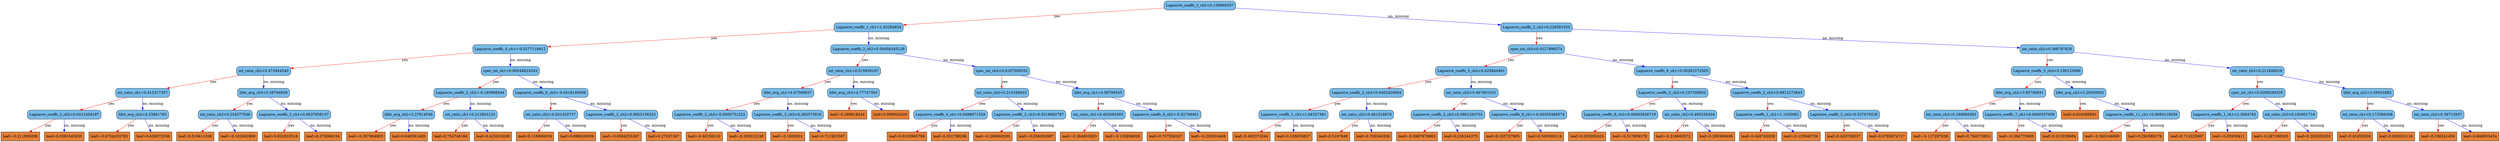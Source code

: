digraph {
	graph [bb="0,0,7937,567",
		rankdir=TB
	];
	node [label="\N"];
	0	[fillcolor="#78bceb",
		height=0.5,
		label="Laguerre_coeffs_2_ch2<0.129869357",
		pos="4499.1,549",
		shape=box,
		style="filled, rounded",
		width=3.1076];
	1	[fillcolor="#78bceb",
		height=0.5,
		label="Laguerre_coeffs_1_ch1<1.03284824",
		pos="3179.1,460.5",
		shape=box,
		style="filled, rounded",
		width=3.0139];
	0 -> 1	[color="#FF0000",
		label=yes,
		lp="3967.1,504.75",
		pos="e,3287.7,468.62 4386.9,540.64 4140.2,524.48 3552.9,485.99 3299.2,469.37"];
	2	[fillcolor="#78bceb",
		height=0.5,
		label="Laguerre_coeffs_2_ch2<0.228581935",
		pos="5195.1,460.5",
		shape=box,
		style="filled, rounded",
		width=3.1076];
	0 -> 2	[color="#0000FF",
		label="no, missing",
		lp="4942,504.75",
		pos="e,5082.8,475.45 4611.3,534.05 4737.3,518.39 4941.2,493.06 5071.6,476.85"];
	3	[fillcolor="#78bceb",
		height=0.5,
		label="Laguerre_coeffs_4_ch1<-0.0277119912",
		pos="1615.1,372",
		shape=box,
		style="filled, rounded",
		width=3.2639];
	1 -> 3	[color="#FF0000",
		label=yes,
		lp="2547.1,416.25",
		pos="e,1732.9,379.51 3070.4,453.49 2790.4,438 2045.6,396.81 1744.3,380.14"];
	4	[fillcolor="#78bceb",
		height=0.5,
		label="Laguerre_coeffs_2_ch2<0.00456345128",
		pos="3179.1,372",
		shape=box,
		style="filled, rounded",
		width=3.2951];
	1 -> 4	[color="#0000FF",
		label="no, missing",
		lp="3211,416.25",
		pos="e,3179.1,390.35 3179.1,442.41 3179.1,430.76 3179.1,415.05 3179.1,401.52"];
	5	[fillcolor="#78bceb",
		height=0.5,
		label="spec_int_ch3<0.0127899274",
		pos="5195.1,372",
		shape=box,
		style="filled, rounded",
		width=2.4097];
	2 -> 5	[color="#FF0000",
		label=yes,
		lp="5204.1,416.25",
		pos="e,5195.1,390.35 5195.1,442.41 5195.1,430.76 5195.1,415.05 5195.1,401.52"];
	6	[fillcolor="#78bceb",
		height=0.5,
		label="int_ratio_ch2<0.366797626",
		pos="6503.1,372",
		shape=box,
		style="filled, rounded",
		width=2.3264];
	2 -> 6	[color="#0000FF",
		label="no, missing",
		lp="5999,416.25",
		pos="e,6419.1,378.55 5307.5,452.07 5560.6,435.33 6171.8,394.91 6407.8,379.3"];
	7	[fillcolor="#78bceb",
		height=0.5,
		label="int_ratio_ch2<0.473944545",
		pos="776.12,283.5",
		shape=box,
		style="filled, rounded",
		width=2.3264];
	3 -> 7	[color="#FF0000",
		label=yes,
		lp="1280.1,327.75",
		pos="e,860.1,293.16 1497.1,358.84 1329.5,341.55 1025.6,310.22 871.39,294.32"];
	8	[fillcolor="#78bceb",
		height=0.5,
		label="spec_int_ch1<0.00544624543",
		pos="1615.1,283.5",
		shape=box,
		style="filled, rounded",
		width=2.5035];
	3 -> 8	[color="#0000FF",
		label="no, missing",
		lp="1647,327.75",
		pos="e,1615.1,301.85 1615.1,353.91 1615.1,342.26 1615.1,326.55 1615.1,313.02"];
	9	[fillcolor="#78bceb",
		height=0.5,
		label="int_ratio_ch2<0.515859187",
		pos="2757.1,283.5",
		shape=box,
		style="filled, rounded",
		width=2.3264];
	4 -> 9	[color="#FF0000",
		label=yes,
		lp="3015.1,327.75",
		pos="e,2841.1,301.7 3094,353.55 3023.9,339.18 2924.6,318.84 2852,303.95"];
	10	[fillcolor="#78bceb",
		height=0.5,
		label="spec_int_ch3<0.0107500032",
		pos="3216.1,283.5",
		shape=box,
		style="filled, rounded",
		width=2.4097];
	4 -> 10	[color="#0000FF",
		label="no, missing",
		lp="3233,327.75",
		pos="e,3208.7,301.85 3186.4,353.91 3191.5,342.02 3198.4,325.91 3204.3,312.2"];
	15	[fillcolor="#78bceb",
		height=0.5,
		label="int_ratio_ch1<0.415317357",
		pos="448.12,195",
		shape=box,
		style="filled, rounded",
		width=2.3264];
	7 -> 15	[color="#FF0000",
		label=yes,
		lp="651.12,239.25",
		pos="e,514.28,213.45 710.14,265.1 656.74,251.02 581.43,231.16 525.25,216.34"];
	16	[fillcolor="#78bceb",
		height=0.5,
		label="lifet_avg_ch3<5.38784838",
		pos="776.12,195",
		shape=box,
		style="filled, rounded",
		width=2.2639];
	7 -> 16	[color="#0000FF",
		label="no, missing",
		lp="808,239.25",
		pos="e,776.12,213.35 776.12,265.41 776.12,253.76 776.12,238.05 776.12,224.52"];
	17	[fillcolor="#78bceb",
		height=0.5,
		label="Laguerre_coeffs_2_ch2<-0.185998544",
		pos="1488.1,195",
		shape=box,
		style="filled, rounded",
		width=3.1701];
	8 -> 17	[color="#FF0000",
		label=yes,
		lp="1572.1,239.25",
		pos="e,1513.5,213.27 1589.7,265.2 1570.5,252.12 1543.9,234.01 1522.8,219.6"];
	18	[fillcolor="#78bceb",
		height=0.5,
		label="Laguerre_coeffs_6_ch3<-0.0418149568",
		pos="1744.1,195",
		shape=box,
		style="filled, rounded",
		width=3.2639];
	8 -> 18	[color="#0000FF",
		label="no, missing",
		lp="1724,239.25",
		pos="e,1718.4,213.27 1640.9,265.2 1660.4,252.12 1687.4,234.01 1708.9,219.6"];
	31	[fillcolor="#78bceb",
		height=0.5,
		label="Laguerre_coeffs_2_ch2<0.0412459187",
		pos="199.12,106.5",
		shape=box,
		style="filled, rounded",
		width=3.2014];
	15 -> 31	[color="#FF0000",
		label=yes,
		lp="355.12,150.75",
		pos="e,249.13,124.87 398.04,176.6 358.19,162.76 302.28,143.34 259.88,128.61"];
	32	[fillcolor="#78bceb",
		height=0.5,
		label="lifet_avg_ch2<4.23891783",
		pos="448.12,106.5",
		shape=box,
		style="filled, rounded",
		width=2.2639];
	15 -> 32	[color="#0000FF",
		label="no, missing",
		lp="480,150.75",
		pos="e,448.12,124.85 448.12,176.91 448.12,165.26 448.12,149.55 448.12,136.02"];
	33	[fillcolor="#78bceb",
		height=0.5,
		label="int_ratio_ch3<0.234377936",
		pos="711.12,106.5",
		shape=box,
		style="filled, rounded",
		width=2.3264];
	16 -> 33	[color="#FF0000",
		label=yes,
		lp="759.12,150.75",
		pos="e,724.16,124.85 763.28,176.91 754.08,164.67 741.52,147.95 731.03,133.99"];
	34	[fillcolor="#78bceb",
		height=0.5,
		label="Laguerre_coeffs_3_ch1<0.0637858137",
		pos="928.12,106.5",
		shape=box,
		style="filled, rounded",
		width=3.2014];
	16 -> 34	[color="#0000FF",
		label="no, missing",
		lp="898,150.75",
		pos="e,897.52,124.91 806.52,176.7 829.85,163.43 862.27,144.98 887.77,130.46"];
	63	[fillcolor="#e48038",
		height=0.5,
		label="leaf=-0.211890206",
		pos="60.125,18",
		shape=box,
		style=filled,
		width=1.6701];
	31 -> 63	[color="#FF0000",
		label=yes,
		lp="151.12,62.25",
		pos="e,87.871,36.267 171.33,88.203 150.12,75.003 120.68,56.683 97.42,42.209"];
	64	[fillcolor="#e48038",
		height=0.5,
		label="leaf=0.0381645635",
		pos="199.12,18",
		shape=box,
		style=filled,
		width=1.7014];
	31 -> 64	[color="#0000FF",
		label="no, missing",
		lp="231,62.25",
		pos="e,199.12,36.35 199.12,88.41 199.12,76.758 199.12,61.047 199.12,47.519"];
	65	[fillcolor="#e48038",
		height=0.5,
		label="leaf=-0.0704103783",
		pos="342.12,18",
		shape=box,
		style=filled,
		width=1.7639];
	32 -> 65	[color="#FF0000",
		label=yes,
		lp="414.12,62.25",
		pos="e,363.28,36.267 426.93,88.203 411.19,75.356 389.5,57.661 372,43.38"];
	66	[fillcolor="#e48038",
		height=0.5,
		label="leaf=0.650072336",
		pos="481.12,18",
		shape=box,
		style=filled,
		width=1.6076];
	32 -> 66	[color="#0000FF",
		label="no, missing",
		lp="500,62.25",
		pos="e,474.51,36.35 454.64,88.41 459.18,76.522 465.33,60.41 470.56,46.702"];
	67	[fillcolor="#e48038",
		height=0.5,
		label="leaf=0.519411206",
		pos="615.12,18",
		shape=box,
		style=filled,
		width=1.6076];
	33 -> 67	[color="#FF0000",
		label=yes,
		lp="681.12,62.25",
		pos="e,634.38,36.35 692.16,88.41 678.05,75.698 658.58,58.157 642.75,43.889"];
	68	[fillcolor="#e48038",
		height=0.5,
		label="leaf=-0.102662869",
		pos="751.12,18",
		shape=box,
		style=filled,
		width=1.6701];
	33 -> 68	[color="#0000FF",
		label="no, missing",
		lp="767,62.25",
		pos="e,743.1,36.35 719.03,88.41 724.53,76.522 731.98,60.41 738.31,46.702"];
	69	[fillcolor="#e48038",
		height=0.5,
		label="leaf=0.822818518",
		pos="887.12,18",
		shape=box,
		style=filled,
		width=1.6076];
	34 -> 69	[color="#FF0000",
		label=yes,
		lp="921.12,62.25",
		pos="e,895.35,36.35 920.02,88.41 914.39,76.522 906.75,60.41 900.26,46.702"];
	70	[fillcolor="#e48038",
		height=0.5,
		label="leaf=0.373068154",
		pos="1021.1,18",
		shape=box,
		style=filled,
		width=1.6076];
	34 -> 70	[color="#0000FF",
		label="no, missing",
		lp="1015,62.25",
		pos="e,1002.5,36.35 946.5,88.41 960.17,75.698 979.03,58.157 994.37,43.889"];
	35	[fillcolor="#78bceb",
		height=0.5,
		label="lifet_avg_ch2<5.27614546",
		pos="1293.1,106.5",
		shape=box,
		style="filled, rounded",
		width=2.2639];
	17 -> 35	[color="#FF0000",
		label=yes,
		lp="1417.1,150.75",
		pos="e,1332.4,124.91 1449.1,176.7 1418.5,163.13 1375.8,144.16 1342.7,129.51"];
	36	[fillcolor="#78bceb",
		height=0.5,
		label="int_ratio_ch1<0.212803125",
		pos="1488.1,106.5",
		shape=box,
		style="filled, rounded",
		width=2.3264];
	17 -> 36	[color="#0000FF",
		label="no, missing",
		lp="1520,150.75",
		pos="e,1488.1,124.85 1488.1,176.91 1488.1,165.26 1488.1,149.55 1488.1,136.02"];
	37	[fillcolor="#78bceb",
		height=0.5,
		label="int_ratio_ch2<0.501429737",
		pos="1744.1,106.5",
		shape=box,
		style="filled, rounded",
		width=2.3264];
	18 -> 37	[color="#FF0000",
		label=yes,
		lp="1753.1,150.75",
		pos="e,1744.1,124.85 1744.1,176.91 1744.1,165.26 1744.1,149.55 1744.1,136.02"];
	38	[fillcolor="#78bceb",
		height=0.5,
		label="Laguerre_coeffs_2_ch2<0.0653136522",
		pos="1968.1,106.5",
		shape=box,
		style="filled, rounded",
		width=3.2014];
	18 -> 38	[color="#0000FF",
		label="no, missing",
		lp="1909,150.75",
		pos="e,1923.1,124.87 1789.2,176.6 1824.8,162.85 1874.7,143.58 1912.7,128.89"];
	71	[fillcolor="#e48038",
		height=0.5,
		label="leaf=-0.397964805",
		pos="1157.1,18",
		shape=box,
		style=filled,
		width=1.6701];
	35 -> 71	[color="#FF0000",
		label=yes,
		lp="1247.1,62.25",
		pos="e,1184.3,36.267 1265.9,88.203 1245.3,75.062 1216.6,56.846 1193.9,42.403"];
	72	[fillcolor="#e48038",
		height=0.5,
		label="leaf=0.648391485",
		pos="1293.1,18",
		shape=box,
		style=filled,
		width=1.6076];
	35 -> 72	[color="#0000FF",
		label="no, missing",
		lp="1325,62.25",
		pos="e,1293.1,36.35 1293.1,88.41 1293.1,76.758 1293.1,61.047 1293.1,47.519"];
	73	[fillcolor="#e48038",
		height=0.5,
		label="leaf=0.754748166",
		pos="1427.1,18",
		shape=box,
		style=filled,
		width=1.6076];
	36 -> 73	[color="#FF0000",
		label=yes,
		lp="1472.1,62.25",
		pos="e,1439.4,36.35 1476.1,88.41 1467.4,76.169 1455.6,59.449 1445.8,45.487"];
	74	[fillcolor="#e48038",
		height=0.5,
		label="leaf=0.425816208",
		pos="1561.1,18",
		shape=box,
		style=filled,
		width=1.6076];
	36 -> 74	[color="#0000FF",
		label="no, missing",
		lp="1564,62.25",
		pos="e,1546.5,36.35 1502.5,88.41 1513,76.051 1527.3,59.127 1539.1,45.085"];
	75	[fillcolor="#e48038",
		height=0.5,
		label="leaf=0.116960019",
		pos="1695.1,18",
		shape=box,
		style=filled,
		width=1.6076];
	37 -> 75	[color="#FF0000",
		label=yes,
		lp="1733.1,62.25",
		pos="e,1705,36.35 1734.4,88.41 1727.6,76.405 1718.4,60.091 1710.6,46.295"];
	76	[fillcolor="#e48038",
		height=0.5,
		label="leaf=0.888626039",
		pos="1829.1,18",
		shape=box,
		style=filled,
		width=1.6076];
	37 -> 76	[color="#0000FF",
		label="no, missing",
		lp="1827,62.25",
		pos="e,1812.1,36.35 1760.9,88.41 1773.3,75.816 1790.3,58.481 1804.3,44.286"];
	77	[fillcolor="#e48038",
		height=0.5,
		label="leaf=-0.0564255267",
		pos="1968.1,18",
		shape=box,
		style=filled,
		width=1.7639];
	38 -> 77	[color="#FF0000",
		label=yes,
		lp="1977.1,62.25",
		pos="e,1968.1,36.35 1968.1,88.41 1968.1,76.758 1968.1,61.047 1968.1,47.519"];
	78	[fillcolor="#e48038",
		height=0.5,
		label="leaf=0.27197367",
		pos="2104.1,18",
		shape=box,
		style=filled,
		width=1.5139];
	38 -> 78	[color="#0000FF",
		label="no, missing",
		lp="2081,62.25",
		pos="e,2077,36.267 1995.3,88.203 2016,75.062 2044.6,56.846 2067.3,42.403"];
	19	[fillcolor="#78bceb",
		height=0.5,
		label="lifet_avg_ch1<4.67569637",
		pos="2500.1,195",
		shape=box,
		style="filled, rounded",
		width=2.2639];
	9 -> 19	[color="#FF0000",
		label=yes,
		lp="2661.1,239.25",
		pos="e,2551.7,213.37 2705.4,265.1 2664.2,251.23 2606.4,231.75 2562.6,217.01"];
	20	[fillcolor="#78bceb",
		height=0.5,
		label="lifet_avg_ch3<4.77747393",
		pos="2757.1,195",
		shape=box,
		style="filled, rounded",
		width=2.2639];
	9 -> 20	[color="#0000FF",
		label="no, missing",
		lp="2789,239.25",
		pos="e,2757.1,213.35 2757.1,265.41 2757.1,253.76 2757.1,238.05 2757.1,224.52"];
	21	[fillcolor="#78bceb",
		height=0.5,
		label="int_ratio_ch3<0.213349923",
		pos="3216.1,195",
		shape=box,
		style="filled, rounded",
		width=2.3264];
	10 -> 21	[color="#FF0000",
		label=yes,
		lp="3225.1,239.25",
		pos="e,3216.1,213.35 3216.1,265.41 3216.1,253.76 3216.1,238.05 3216.1,224.52"];
	22	[fillcolor="#78bceb",
		height=0.5,
		label="lifet_avg_ch1<4.59706545",
		pos="3485.1,195",
		shape=box,
		style="filled, rounded",
		width=2.2639];
	10 -> 22	[color="#0000FF",
		label="no, missing",
		lp="3407,239.25",
		pos="e,3431.1,213.37 3270.2,265.1 3313.6,251.17 3374.5,231.59 3420.4,216.82"];
	39	[fillcolor="#78bceb",
		height=0.5,
		label="Laguerre_coeffs_2_ch3<-0.0560751222",
		pos="2253.1,106.5",
		shape=box,
		style="filled, rounded",
		width=3.2639];
	19 -> 39	[color="#FF0000",
		label=yes,
		lp="2408.1,150.75",
		pos="e,2302.7,124.87 2450.4,176.6 2410.9,162.76 2355.5,143.34 2313.4,128.61"];
	40	[fillcolor="#78bceb",
		height=0.5,
		label="Laguerre_coeffs_3_ch3<0.363575816",
		pos="2500.1,106.5",
		shape=box,
		style="filled, rounded",
		width=3.1076];
	19 -> 40	[color="#0000FF",
		label="no, missing",
		lp="2532,150.75",
		pos="e,2500.1,124.85 2500.1,176.91 2500.1,165.26 2500.1,149.55 2500.1,136.02"];
	41	[fillcolor="#e48038",
		height=0.5,
		label="leaf=-0.289918244",
		pos="2690.1,106.5",
		shape=box,
		style=filled,
		width=1.6701];
	20 -> 41	[color="#FF0000",
		label=yes,
		lp="2739.1,150.75",
		pos="e,2703.6,124.85 2743.9,176.91 2734.3,164.55 2721.2,147.63 2710.3,133.58"];
	42	[fillcolor="#e48038",
		height=0.5,
		label="leaf=0.909924209",
		pos="2826.1,106.5",
		shape=box,
		style=filled,
		width=1.6076];
	20 -> 42	[color="#0000FF",
		label="no, missing",
		lp="2830,150.75",
		pos="e,2812.3,124.85 2770.8,176.91 2780.6,164.55 2794.1,147.63 2805.3,133.58"];
	79	[fillcolor="#e48038",
		height=0.5,
		label="leaf=-0.40156132",
		pos="2233.1,18",
		shape=box,
		style=filled,
		width=1.5764];
	39 -> 79	[color="#FF0000",
		label=yes,
		lp="2254.1,62.25",
		pos="e,2237.1,36.35 2249.2,88.41 2246.5,76.758 2242.8,61.047 2239.7,47.519"];
	80	[fillcolor="#e48038",
		height=0.5,
		label="leaf=-0.292912245",
		pos="2368.1,18",
		shape=box,
		style=filled,
		width=1.6701];
	39 -> 80	[color="#0000FF",
		label="no, missing",
		lp="2353,62.25",
		pos="e,2345.2,36.267 2276.1,88.203 2293.3,75.297 2316.9,57.498 2336,43.183"];
	81	[fillcolor="#e48038",
		height=0.5,
		label="leaf=-0.1008531",
		pos="2500.1,18",
		shape=box,
		style=filled,
		width=1.4826];
	40 -> 81	[color="#FF0000",
		label=yes,
		lp="2509.1,62.25",
		pos="e,2500.1,36.35 2500.1,88.41 2500.1,76.758 2500.1,61.047 2500.1,47.519"];
	82	[fillcolor="#e48038",
		height=0.5,
		label="leaf=0.711925507",
		pos="2629.1,18",
		shape=box,
		style=filled,
		width=1.6076];
	40 -> 82	[color="#0000FF",
		label="no, missing",
		lp="2609,62.25",
		pos="e,2603.4,36.267 2525.9,88.203 2545.4,75.12 2572.4,57.01 2593.9,42.597"];
	43	[fillcolor="#78bceb",
		height=0.5,
		label="Laguerre_coeffs_4_ch1<0.0498971529",
		pos="3017.1,106.5",
		shape=box,
		style="filled, rounded",
		width=3.2014];
	21 -> 43	[color="#FF0000",
		label=yes,
		lp="3144.1,150.75",
		pos="e,3057.2,124.91 3176.3,176.7 3145,163.08 3101.1,143.99 3067.3,129.32"];
	44	[fillcolor="#78bceb",
		height=0.5,
		label="Laguerre_coeffs_2_ch3<0.0318982787",
		pos="3266.1,106.5",
		shape=box,
		style="filled, rounded",
		width=3.2014];
	21 -> 44	[color="#0000FF",
		label="no, missing",
		lp="3278,150.75",
		pos="e,3256.1,124.85 3226,176.91 3232.9,164.9 3242.4,148.59 3250.3,134.8"];
	45	[fillcolor="#78bceb",
		height=0.5,
		label="int_ratio_ch1<0.403083563",
		pos="3485.1,106.5",
		shape=box,
		style="filled, rounded",
		width=2.3264];
	22 -> 45	[color="#FF0000",
		label=yes,
		lp="3494.1,150.75",
		pos="e,3485.1,124.85 3485.1,176.91 3485.1,165.26 3485.1,149.55 3485.1,136.02"];
	46	[fillcolor="#78bceb",
		height=0.5,
		label="Laguerre_coeffs_6_ch2<-0.02709461",
		pos="3701.1,106.5",
		shape=box,
		style="filled, rounded",
		width=3.0764];
	22 -> 46	[color="#0000FF",
		label="no, missing",
		lp="3645,150.75",
		pos="e,3657.7,124.87 3528.6,176.6 3562.8,162.9 3610.6,143.75 3647.2,129.08"];
	83	[fillcolor="#e48038",
		height=0.5,
		label="leaf=0.0193965789",
		pos="2878.1,18",
		shape=box,
		style=filled,
		width=1.7014];
	43 -> 83	[color="#FF0000",
		label=yes,
		lp="2969.1,62.25",
		pos="e,2905.9,36.267 2989.3,88.203 2968.1,75.003 2938.7,56.683 2915.4,42.209"];
	84	[fillcolor="#e48038",
		height=0.5,
		label="leaf=0.351798296",
		pos="3015.1,18",
		shape=box,
		style=filled,
		width=1.6076];
	43 -> 84	[color="#0000FF",
		label="no, missing",
		lp="3049,62.25",
		pos="e,3015.5,36.35 3016.7,88.41 3016.5,76.758 3016.1,61.047 3015.8,47.519"];
	85	[fillcolor="#e48038",
		height=0.5,
		label="leaf=-0.266060293",
		pos="3151.1,18",
		shape=box,
		style=filled,
		width=1.6701];
	44 -> 85	[color="#FF0000",
		label=yes,
		lp="3228.1,62.25",
		pos="e,3174.1,36.267 3243.1,88.203 3226,75.297 3202.3,57.498 3183.3,43.183"];
	86	[fillcolor="#e48038",
		height=0.5,
		label="leaf=-0.036091987",
		pos="3289.1,18",
		shape=box,
		style=filled,
		width=1.6701];
	44 -> 86	[color="#0000FF",
		label="no, missing",
		lp="3312,62.25",
		pos="e,3284.5,36.35 3270.7,88.41 3273.8,76.64 3278,60.729 3281.7,47.11"];
	87	[fillcolor="#e48038",
		height=0.5,
		label="leaf=-0.264653623",
		pos="3427.1,18",
		shape=box,
		style=filled,
		width=1.6701];
	45 -> 87	[color="#FF0000",
		label=yes,
		lp="3471.1,62.25",
		pos="e,3438.8,36.35 3473.7,88.41 3465.5,76.287 3454.5,59.77 3445.2,45.89"];
	88	[fillcolor="#e48038",
		height=0.5,
		label="leaf=-0.132896826",
		pos="3565.1,18",
		shape=box,
		style=filled,
		width=1.6701];
	45 -> 88	[color="#0000FF",
		label="no, missing",
		lp="3565,62.25",
		pos="e,3549.1,36.35 3500.9,88.41 3512.5,75.934 3528.3,58.805 3541.4,44.685"];
	89	[fillcolor="#e48038",
		height=0.5,
		label="leaf=0.707556307",
		pos="3701.1,18",
		shape=box,
		style=filled,
		width=1.6076];
	46 -> 89	[color="#FF0000",
		label=yes,
		lp="3710.1,62.25",
		pos="e,3701.1,36.35 3701.1,88.41 3701.1,76.758 3701.1,61.047 3701.1,47.519"];
	90	[fillcolor="#e48038",
		height=0.5,
		label="leaf=-0.228024468",
		pos="3837.1,18",
		shape=box,
		style=filled,
		width=1.6701];
	46 -> 90	[color="#0000FF",
		label="no, missing",
		lp="3814,62.25",
		pos="e,3810,36.267 3728.3,88.203 3749,75.062 3777.6,56.846 3800.3,42.403"];
	11	[fillcolor="#78bceb",
		height=0.5,
		label="Laguerre_coeffs_3_ch2<0.425844461",
		pos="4683.1,283.5",
		shape=box,
		style="filled, rounded",
		width=3.1076];
	5 -> 11	[color="#FF0000",
		label=yes,
		lp="4994.1,327.75",
		pos="e,4786.6,301.99 5108,356.28 5022.5,341.84 4891.8,319.75 4797.9,303.89"];
	12	[fillcolor="#78bceb",
		height=0.5,
		label="Laguerre_coeffs_8_ch1<0.00281572505",
		pos="5343.1,283.5",
		shape=box,
		style="filled, rounded",
		width=3.2951];
	5 -> 12	[color="#0000FF",
		label="no, missing",
		lp="5315,327.75",
		pos="e,5313.3,301.91 5224.7,353.7 5247.3,340.49 5278.7,322.14 5303.5,307.66"];
	13	[fillcolor="#78bceb",
		height=0.5,
		label="Laguerre_coeffs_5_ch3<0.100123696",
		pos="6503.1,283.5",
		shape=box,
		style="filled, rounded",
		width=3.1076];
	6 -> 13	[color="#FF0000",
		label=yes,
		lp="6512.1,327.75",
		pos="e,6503.1,301.85 6503.1,353.91 6503.1,342.26 6503.1,326.55 6503.1,313.02"];
	14	[fillcolor="#78bceb",
		height=0.5,
		label="int_ratio_ch3<0.211840019",
		pos="7155.1,283.5",
		shape=box,
		style="filled, rounded",
		width=2.3264];
	6 -> 14	[color="#0000FF",
		label="no, missing",
		lp="6920,327.75",
		pos="e,7071.1,295.64 6587.4,359.82 6708.8,343.71 6932.5,314.03 7059.9,297.14"];
	23	[fillcolor="#78bceb",
		height=0.5,
		label="Laguerre_coeffs_2_ch3<0.0403420664",
		pos="4339.1,195",
		shape=box,
		style="filled, rounded",
		width=3.2014];
	11 -> 23	[color="#FF0000",
		label=yes,
		lp="4551.1,239.25",
		pos="e,4408.5,213.45 4613.9,265.1 4557.8,250.99 4478.6,231.07 4419.6,216.25"];
	24	[fillcolor="#78bceb",
		height=0.5,
		label="int_ratio_ch2<0.467601031",
		pos="4683.1,195",
		shape=box,
		style="filled, rounded",
		width=2.3264];
	11 -> 24	[color="#0000FF",
		label="no, missing",
		lp="4715,239.25",
		pos="e,4683.1,213.35 4683.1,265.41 4683.1,253.76 4683.1,238.05 4683.1,224.52"];
	25	[fillcolor="#78bceb",
		height=0.5,
		label="Laguerre_coeffs_5_ch2<0.107308932",
		pos="5343.1,195",
		shape=box,
		style="filled, rounded",
		width=3.1076];
	12 -> 25	[color="#FF0000",
		label=yes,
		lp="5352.1,239.25",
		pos="e,5343.1,213.35 5343.1,265.41 5343.1,253.76 5343.1,238.05 5343.1,224.52"];
	26	[fillcolor="#78bceb",
		height=0.5,
		label="Laguerre_coeffs_2_ch3<0.0812273845",
		pos="5613.1,195",
		shape=box,
		style="filled, rounded",
		width=3.2014];
	12 -> 26	[color="#0000FF",
		label="no, missing",
		lp="5535,239.25",
		pos="e,5558.9,213.37 5397.4,265.1 5440.9,251.17 5502,231.59 5548.1,216.82"];
	47	[fillcolor="#78bceb",
		height=0.5,
		label="Laguerre_coeffs_1_ch1<1.04327381",
		pos="4107.1,106.5",
		shape=box,
		style="filled, rounded",
		width=3.0139];
	23 -> 47	[color="#FF0000",
		label=yes,
		lp="4253.1,150.75",
		pos="e,4153.7,124.87 4292.5,176.6 4255.6,162.85 4203.9,143.58 4164.5,128.89"];
	48	[fillcolor="#78bceb",
		height=0.5,
		label="int_ratio_ch2<0.461516678",
		pos="4339.1,106.5",
		shape=box,
		style="filled, rounded",
		width=2.3264];
	23 -> 48	[color="#0000FF",
		label="no, missing",
		lp="4371,150.75",
		pos="e,4339.1,124.85 4339.1,176.91 4339.1,165.26 4339.1,149.55 4339.1,136.02"];
	49	[fillcolor="#78bceb",
		height=0.5,
		label="Laguerre_coeffs_2_ch3<0.0801293701",
		pos="4609.1,106.5",
		shape=box,
		style="filled, rounded",
		width=3.2014];
	24 -> 49	[color="#FF0000",
		label=yes,
		lp="4662.1,150.75",
		pos="e,4624,124.85 4668.5,176.91 4657.9,164.55 4643.5,147.63 4631.4,133.58"];
	50	[fillcolor="#78bceb",
		height=0.5,
		label="Laguerre_coeffs_8_ch1<-0.00355488574",
		pos="4863.1,106.5",
		shape=box,
		style="filled, rounded",
		width=3.3576];
	24 -> 50	[color="#0000FF",
		label="no, missing",
		lp="4822,150.75",
		pos="e,4826.9,124.91 4719.1,176.7 4747.1,163.25 4786.2,144.49 4816.5,129.89"];
	91	[fillcolor="#e48038",
		height=0.5,
		label="leaf=0.483373344",
		pos="3973.1,18",
		shape=box,
		style=filled,
		width=1.6076];
	47 -> 91	[color="#FF0000",
		label=yes,
		lp="4062.1,62.25",
		pos="e,3999.9,36.267 4080.3,88.203 4060,75.062 4031.8,56.846 4009.4,42.403"];
	92	[fillcolor="#e48038",
		height=0.5,
		label="leaf=0.105635837",
		pos="4107.1,18",
		shape=box,
		style=filled,
		width=1.6076];
	47 -> 92	[color="#0000FF",
		label="no, missing",
		lp="4139,62.25",
		pos="e,4107.1,36.35 4107.1,88.41 4107.1,76.758 4107.1,61.047 4107.1,47.519"];
	93	[fillcolor="#e48038",
		height=0.5,
		label="leaf=0.5197649",
		pos="4234.1,18",
		shape=box,
		style=filled,
		width=1.4201];
	48 -> 93	[color="#FF0000",
		label=yes,
		lp="4305.1,62.25",
		pos="e,4255.1,36.267 4318.1,88.203 4302.5,75.356 4281.1,57.661 4263.7,43.38"];
	94	[fillcolor="#e48038",
		height=0.5,
		label="leaf=0.765046358",
		pos="4361.1,18",
		shape=box,
		style=filled,
		width=1.6076];
	48 -> 94	[color="#0000FF",
		label="no, missing",
		lp="4384,62.25",
		pos="e,4356.7,36.35 4343.5,88.41 4346.5,76.64 4350.5,60.729 4354,47.11"];
	95	[fillcolor="#e48038",
		height=0.5,
		label="leaf=-0.0987878963",
		pos="4500.1,18",
		shape=box,
		style=filled,
		width=1.7639];
	49 -> 95	[color="#FF0000",
		label=yes,
		lp="4574.1,62.25",
		pos="e,4521.9,36.267 4587.3,88.203 4571.1,75.356 4548.8,57.661 4530.8,43.38"];
	96	[fillcolor="#e48038",
		height=0.5,
		label="leaf=0.226244375",
		pos="4639.1,18",
		shape=box,
		style=filled,
		width=1.6076];
	49 -> 96	[color="#0000FF",
		label="no, missing",
		lp="4659,62.25",
		pos="e,4633.1,36.35 4615.1,88.41 4619.1,76.64 4624.7,60.729 4629.4,47.11"];
	97	[fillcolor="#e48038",
		height=0.5,
		label="leaf=0.205727905",
		pos="4773.1,18",
		shape=box,
		style=filled,
		width=1.6076];
	50 -> 97	[color="#FF0000",
		label=yes,
		lp="4836.1,62.25",
		pos="e,4791.2,36.35 4845.3,88.41 4832.2,75.816 4814.2,58.481 4799.4,44.286"];
	98	[fillcolor="#e48038",
		height=0.5,
		label="leaf=0.563999116",
		pos="4907.1,18",
		shape=box,
		style=filled,
		width=1.6076];
	50 -> 98	[color="#0000FF",
		label="no, missing",
		lp="4921,62.25",
		pos="e,4898.3,36.35 4871.8,88.41 4877.9,76.405 4886.2,60.091 4893.2,46.295"];
	51	[fillcolor="#78bceb",
		height=0.5,
		label="Laguerre_coeffs_8_ch3<0.00663836719",
		pos="5157.1,106.5",
		shape=box,
		style="filled, rounded",
		width=3.2951];
	25 -> 51	[color="#FF0000",
		label=yes,
		lp="5276.1,150.75",
		pos="e,5194.6,124.91 5305.9,176.7 5276.9,163.19 5236.3,144.32 5204.9,129.7"];
	52	[fillcolor="#78bceb",
		height=0.5,
		label="int_ratio_ch2<0.495259434",
		pos="5377.1,106.5",
		shape=box,
		style="filled, rounded",
		width=2.3264];
	25 -> 52	[color="#0000FF",
		label="no, missing",
		lp="5396,150.75",
		pos="e,5370.3,124.85 5349.8,176.91 5354.5,165.02 5360.8,148.91 5366.2,135.2"];
	53	[fillcolor="#78bceb",
		height=0.5,
		label="Laguerre_coeffs_1_ch1<1.1020062",
		pos="5613.1,106.5",
		shape=box,
		style="filled, rounded",
		width=2.9201];
	26 -> 53	[color="#FF0000",
		label=yes,
		lp="5622.1,150.75",
		pos="e,5613.1,124.85 5613.1,176.91 5613.1,165.26 5613.1,149.55 5613.1,136.02"];
	54	[fillcolor="#78bceb",
		height=0.5,
		label="Laguerre_coeffs_3_ch2<0.527879238",
		pos="5857.1,106.5",
		shape=box,
		style="filled, rounded",
		width=3.1076];
	26 -> 54	[color="#0000FF",
		label="no, missing",
		lp="5789,150.75",
		pos="e,5808.1,124.87 5662.2,176.6 5701.2,162.79 5755.8,143.42 5797.3,128.7"];
	99	[fillcolor="#e48038",
		height=0.5,
		label="leaf=0.203002423",
		pos="5041.1,18",
		shape=box,
		style=filled,
		width=1.6076];
	51 -> 99	[color="#FF0000",
		label=yes,
		lp="5119.1,62.25",
		pos="e,5064.3,36.267 5133.9,88.203 5116.5,75.238 5092.5,57.336 5073.3,42.988"];
	100	[fillcolor="#e48038",
		height=0.5,
		label="leaf=-0.317858279",
		pos="5177.1,18",
		shape=box,
		style=filled,
		width=1.6701];
	51 -> 100	[color="#0000FF",
		label="no, missing",
		lp="5201,62.25",
		pos="e,5173.1,36.35 5161.1,88.41 5163.8,76.758 5167.4,61.047 5170.5,47.519"];
	101	[fillcolor="#e48038",
		height=0.5,
		label="leaf=-0.216983572",
		pos="5315.1,18",
		shape=box,
		style=filled,
		width=1.6701];
	52 -> 101	[color="#FF0000",
		label=yes,
		lp="5361.1,62.25",
		pos="e,5327.6,36.35 5364.9,88.41 5356.1,76.169 5344.1,59.449 5334.1,45.487"];
	102	[fillcolor="#e48038",
		height=0.5,
		label="leaf=0.209369406",
		pos="5451.1,18",
		shape=box,
		style=filled,
		width=1.6076];
	52 -> 102	[color="#0000FF",
		label="no, missing",
		lp="5453,62.25",
		pos="e,5436.3,36.35 5391.7,88.41 5402.3,76.051 5416.8,59.127 5428.8,45.085"];
	103	[fillcolor="#e48038",
		height=0.5,
		label="leaf=0.449745059",
		pos="5585.1,18",
		shape=box,
		style=filled,
		width=1.6076];
	53 -> 103	[color="#FF0000",
		label=yes,
		lp="5611.1,62.25",
		pos="e,5590.7,36.35 5607.6,88.41 5603.8,76.64 5598.6,60.729 5594.2,47.11"];
	104	[fillcolor="#e48038",
		height=0.5,
		label="leaf=-0.133940756",
		pos="5721.1,18",
		shape=box,
		style=filled,
		width=1.6701];
	53 -> 104	[color="#0000FF",
		label="no, missing",
		lp="5709,62.25",
		pos="e,5699.6,36.267 5634.7,88.203 5650.8,75.356 5672.9,57.661 5690.7,43.38"];
	105	[fillcolor="#e48038",
		height=0.5,
		label="leaf=0.420758337",
		pos="5857.1,18",
		shape=box,
		style=filled,
		width=1.6076];
	54 -> 105	[color="#FF0000",
		label=yes,
		lp="5866.1,62.25",
		pos="e,5857.1,36.35 5857.1,88.41 5857.1,76.758 5857.1,61.047 5857.1,47.519"];
	106	[fillcolor="#e48038",
		height=0.5,
		label="leaf=0.0783674717",
		pos="5994.1,18",
		shape=box,
		style=filled,
		width=1.7014];
	54 -> 106	[color="#0000FF",
		label="no, missing",
		lp="5970,62.25",
		pos="e,5966.8,36.267 5884.5,88.203 5905.3,75.062 5934.2,56.846 5957.1,42.403"];
	27	[fillcolor="#78bceb",
		height=0.5,
		label="lifet_avg_ch2<3.85700631",
		pos="6416.1,195",
		shape=box,
		style="filled, rounded",
		width=2.2639];
	13 -> 27	[color="#FF0000",
		label=yes,
		lp="6477.1,239.25",
		pos="e,6433.6,213.35 6485.9,265.41 6473.3,252.82 6455.8,235.48 6441.6,221.29"];
	28	[fillcolor="#78bceb",
		height=0.5,
		label="lifet_avg_ch2<3.20560932",
		pos="6607.1,195",
		shape=box,
		style="filled, rounded",
		width=2.2639];
	13 -> 28	[color="#0000FF",
		label="no, missing",
		lp="6597,239.25",
		pos="e,6586.3,213.35 6523.7,265.41 6539.1,252.58 6560.4,234.83 6577.7,220.49"];
	29	[fillcolor="#78bceb",
		height=0.5,
		label="spec_int_ch1<0.0268289335",
		pos="7155.1,195",
		shape=box,
		style="filled, rounded",
		width=2.4097];
	14 -> 29	[color="#FF0000",
		label=yes,
		lp="7164.1,239.25",
		pos="e,7155.1,213.35 7155.1,265.41 7155.1,253.76 7155.1,238.05 7155.1,224.52"];
	30	[fillcolor="#78bceb",
		height=0.5,
		label="lifet_avg_ch2<3.59024882",
		pos="7522.1,195",
		shape=box,
		style="filled, rounded",
		width=2.2639];
	14 -> 30	[color="#0000FF",
		label="no, missing",
		lp="7404,239.25",
		pos="e,7448.1,213.45 7229,265.1 7289.1,250.93 7374,230.91 7437,216.06"];
	55	[fillcolor="#78bceb",
		height=0.5,
		label="int_ratio_ch3<0.188985392",
		pos="6199.1,106.5",
		shape=box,
		style="filled, rounded",
		width=2.3264];
	27 -> 55	[color="#FF0000",
		label=yes,
		lp="6336.1,150.75",
		pos="e,6242.7,124.87 6372.5,176.6 6338.1,162.9 6290.1,143.75 6253.3,129.08"];
	56	[fillcolor="#78bceb",
		height=0.5,
		label="Laguerre_coeffs_7_ch1<0.0669337958",
		pos="6416.1,106.5",
		shape=box,
		style="filled, rounded",
		width=3.2014];
	27 -> 56	[color="#0000FF",
		label="no, missing",
		lp="6448,150.75",
		pos="e,6416.1,124.85 6416.1,176.91 6416.1,165.26 6416.1,149.55 6416.1,136.02"];
	57	[fillcolor="#e48038",
		height=0.5,
		label="leaf=0.626386881",
		pos="6607.1,106.5",
		shape=box,
		style=filled,
		width=1.6076];
	28 -> 57	[color="#FF0000",
		label=yes,
		lp="6616.1,150.75",
		pos="e,6607.1,124.85 6607.1,176.91 6607.1,165.26 6607.1,149.55 6607.1,136.02"];
	58	[fillcolor="#78bceb",
		height=0.5,
		label="Laguerre_coeffs_11_ch1<0.0094118556",
		pos="6802.1,106.5",
		shape=box,
		style="filled, rounded",
		width=3.2951];
	28 -> 58	[color="#0000FF",
		label="no, missing",
		lp="6754,150.75",
		pos="e,6762.9,124.91 6646.1,176.7 6676.7,163.13 6719.5,144.16 6752.5,129.51"];
	107	[fillcolor="#e48038",
		height=0.5,
		label="leaf=-0.117297038",
		pos="6133.1,18",
		shape=box,
		style=filled,
		width=1.6701];
	55 -> 107	[color="#FF0000",
		label=yes,
		lp="6181.1,62.25",
		pos="e,6146.4,36.35 6186.1,88.41 6176.7,76.169 6164,59.449 6153.3,45.487"];
	108	[fillcolor="#e48038",
		height=0.5,
		label="leaf=0.784573853",
		pos="6269.1,18",
		shape=box,
		style=filled,
		width=1.6076];
	55 -> 108	[color="#0000FF",
		label="no, missing",
		lp="6273,62.25",
		pos="e,6255.1,36.35 6213,88.41 6223,76.051 6236.7,59.127 6248,45.085"];
	109	[fillcolor="#e48038",
		height=0.5,
		label="leaf=-0.264773995",
		pos="6405.1,18",
		shape=box,
		style=filled,
		width=1.6701];
	56 -> 109	[color="#FF0000",
		label=yes,
		lp="6421.1,62.25",
		pos="e,6407.3,36.35 6414,88.41 6412.5,76.758 6410.5,61.047 6408.8,47.519"];
	110	[fillcolor="#e48038",
		height=0.5,
		label="leaf=0.213028684",
		pos="6541.1,18",
		shape=box,
		style=filled,
		width=1.6076];
	56 -> 110	[color="#0000FF",
		label="no, missing",
		lp="6522,62.25",
		pos="e,6516.2,36.267 6441.1,88.203 6459.9,75.179 6486,57.173 6506.7,42.792"];
	111	[fillcolor="#e48038",
		height=0.5,
		label="leaf=-0.300146699",
		pos="6677.1,18",
		shape=box,
		style=filled,
		width=1.6701];
	58 -> 111	[color="#FF0000",
		label=yes,
		lp="6760.1,62.25",
		pos="e,6702.1,36.267 6777.1,88.203 6758.3,75.179 6732.3,57.173 6711.5,42.792"];
	112	[fillcolor="#e48038",
		height=0.5,
		label="leaf=0.292889178",
		pos="6813.1,18",
		shape=box,
		style=filled,
		width=1.6076];
	58 -> 112	[color="#0000FF",
		label="no, missing",
		lp="6841,62.25",
		pos="e,6810.9,36.35 6804.3,88.41 6805.8,76.758 6807.8,61.047 6809.5,47.519"];
	59	[fillcolor="#78bceb",
		height=0.5,
		label="Laguerre_coeffs_1_ch1<2.3664782",
		pos="7062.1,106.5",
		shape=box,
		style="filled, rounded",
		width=2.9201];
	29 -> 59	[color="#FF0000",
		label=yes,
		lp="7126.1,150.75",
		pos="e,7080.8,124.85 7136.8,176.91 7123.1,164.2 7104.2,146.66 7088.9,132.39"];
	60	[fillcolor="#78bceb",
		height=0.5,
		label="int_ratio_ch3<0.193901718",
		pos="7269.1,106.5",
		shape=box,
		style="filled, rounded",
		width=2.3264];
	29 -> 60	[color="#0000FF",
		label="no, missing",
		lp="7255,150.75",
		pos="e,7246.4,124.77 7177.9,176.7 7194.9,163.8 7218.4,146 7237.3,131.68"];
	61	[fillcolor="#78bceb",
		height=0.5,
		label="int_ratio_ch1<0.173366308",
		pos="7522.1,106.5",
		shape=box,
		style="filled, rounded",
		width=2.3264];
	30 -> 61	[color="#FF0000",
		label=yes,
		lp="7531.1,150.75",
		pos="e,7522.1,124.85 7522.1,176.91 7522.1,165.26 7522.1,149.55 7522.1,136.02"];
	62	[fillcolor="#78bceb",
		height=0.5,
		label="int_ratio_ch2<0.39713937",
		pos="7745.1,106.5",
		shape=box,
		style="filled, rounded",
		width=2.2326];
	30 -> 62	[color="#0000FF",
		label="no, missing",
		lp="7686,150.75",
		pos="e,7700.3,124.87 7567,176.6 7602.4,162.85 7652.1,143.58 7690,128.89"];
	113	[fillcolor="#e48038",
		height=0.5,
		label="leaf=0.713225067",
		pos="6947.1,18",
		shape=box,
		style=filled,
		width=1.6076];
	59 -> 113	[color="#FF0000",
		label=yes,
		lp="7024.1,62.25",
		pos="e,6970.1,36.267 7039.1,88.203 7022,75.297 6998.3,57.498 6979.3,43.183"];
	114	[fillcolor="#e48038",
		height=0.5,
		label="leaf=-0.05939411",
		pos="7080.1,18",
		shape=box,
		style=filled,
		width=1.5764];
	59 -> 114	[color="#0000FF",
		label="no, missing",
		lp="7105,62.25",
		pos="e,7076.5,36.35 7065.7,88.41 7068.1,76.758 7071.4,61.047 7074.2,47.519"];
	115	[fillcolor="#e48038",
		height=0.5,
		label="leaf=-0.267198265",
		pos="7215.1,18",
		shape=box,
		style=filled,
		width=1.6701];
	60 -> 115	[color="#FF0000",
		label=yes,
		lp="7256.1,62.25",
		pos="e,7226,36.35 7258.5,88.41 7250.9,76.287 7240.6,59.77 7231.9,45.89"];
	116	[fillcolor="#e48038",
		height=0.5,
		label="leaf=0.302202255",
		pos="7351.1,18",
		shape=box,
		style=filled,
		width=1.6076];
	60 -> 116	[color="#0000FF",
		label="no, missing",
		lp="7350,62.25",
		pos="e,7334.7,36.35 7285.3,88.41 7297.2,75.934 7313.4,58.805 7326.8,44.685"];
	117	[fillcolor="#e48038",
		height=0.5,
		label="leaf=0.41052559",
		pos="7481.1,18",
		shape=box,
		style=filled,
		width=1.5139];
	61 -> 117	[color="#FF0000",
		label=yes,
		lp="7515.1,62.25",
		pos="e,7489.3,36.35 7514,88.41 7508.4,76.522 7500.8,60.41 7494.3,46.702"];
	118	[fillcolor="#e48038",
		height=0.5,
		label="leaf=0.828632116",
		pos="7611.1,18",
		shape=box,
		style=filled,
		width=1.6076];
	61 -> 118	[color="#0000FF",
		label="no, missing",
		lp="7607,62.25",
		pos="e,7593.3,36.35 7539.7,88.41 7552.7,75.816 7570.5,58.481 7585.1,44.286"];
	119	[fillcolor="#e48038",
		height=0.5,
		label="leaf=0.198341459",
		pos="7745.1,18",
		shape=box,
		style=filled,
		width=1.6076];
	62 -> 119	[color="#FF0000",
		label=yes,
		lp="7754.1,62.25",
		pos="e,7745.1,36.35 7745.1,88.41 7745.1,76.758 7745.1,61.047 7745.1,47.519"];
	120	[fillcolor="#e48038",
		height=0.5,
		label="leaf=0.666855454",
		pos="7879.1,18",
		shape=box,
		style=filled,
		width=1.6076];
	62 -> 120	[color="#0000FF",
		label="no, missing",
		lp="7857,62.25",
		pos="e,7852.4,36.267 7771.9,88.203 7792.3,75.062 7820.5,56.846 7842.9,42.403"];
}
